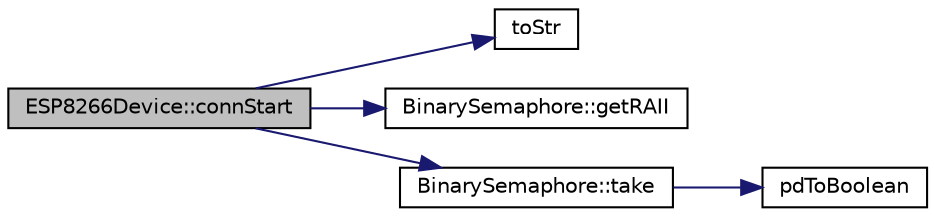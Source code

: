 digraph "ESP8266Device::connStart"
{
  edge [fontname="Helvetica",fontsize="10",labelfontname="Helvetica",labelfontsize="10"];
  node [fontname="Helvetica",fontsize="10",shape=record];
  rankdir="LR";
  Node1 [label="ESP8266Device::connStart",height=0.2,width=0.4,color="black", fillcolor="grey75", style="filled" fontcolor="black"];
  Node1 -> Node2 [color="midnightblue",fontsize="10",style="solid",fontname="Helvetica"];
  Node2 [label="toStr",height=0.2,width=0.4,color="black", fillcolor="white", style="filled",URL="$http_8hpp.html#a00cce51e73872bf55509fb6be03d2c45"];
  Node1 -> Node3 [color="midnightblue",fontsize="10",style="solid",fontname="Helvetica"];
  Node3 [label="BinarySemaphore::getRAII",height=0.2,width=0.4,color="black", fillcolor="white", style="filled",URL="$class_binary_semaphore.html#a870538fc0f5d4fbf443729d171ca6eb5"];
  Node1 -> Node4 [color="midnightblue",fontsize="10",style="solid",fontname="Helvetica"];
  Node4 [label="BinarySemaphore::take",height=0.2,width=0.4,color="black", fillcolor="white", style="filled",URL="$class_binary_semaphore.html#a64d958f5629aa25038ae0396c2ce2a65"];
  Node4 -> Node5 [color="midnightblue",fontsize="10",style="solid",fontname="Helvetica"];
  Node5 [label="pdToBoolean",height=0.2,width=0.4,color="black", fillcolor="white", style="filled",URL="$util_8cpp.html#a2be237b89c4f2d00156bac3f9faacd31"];
}
